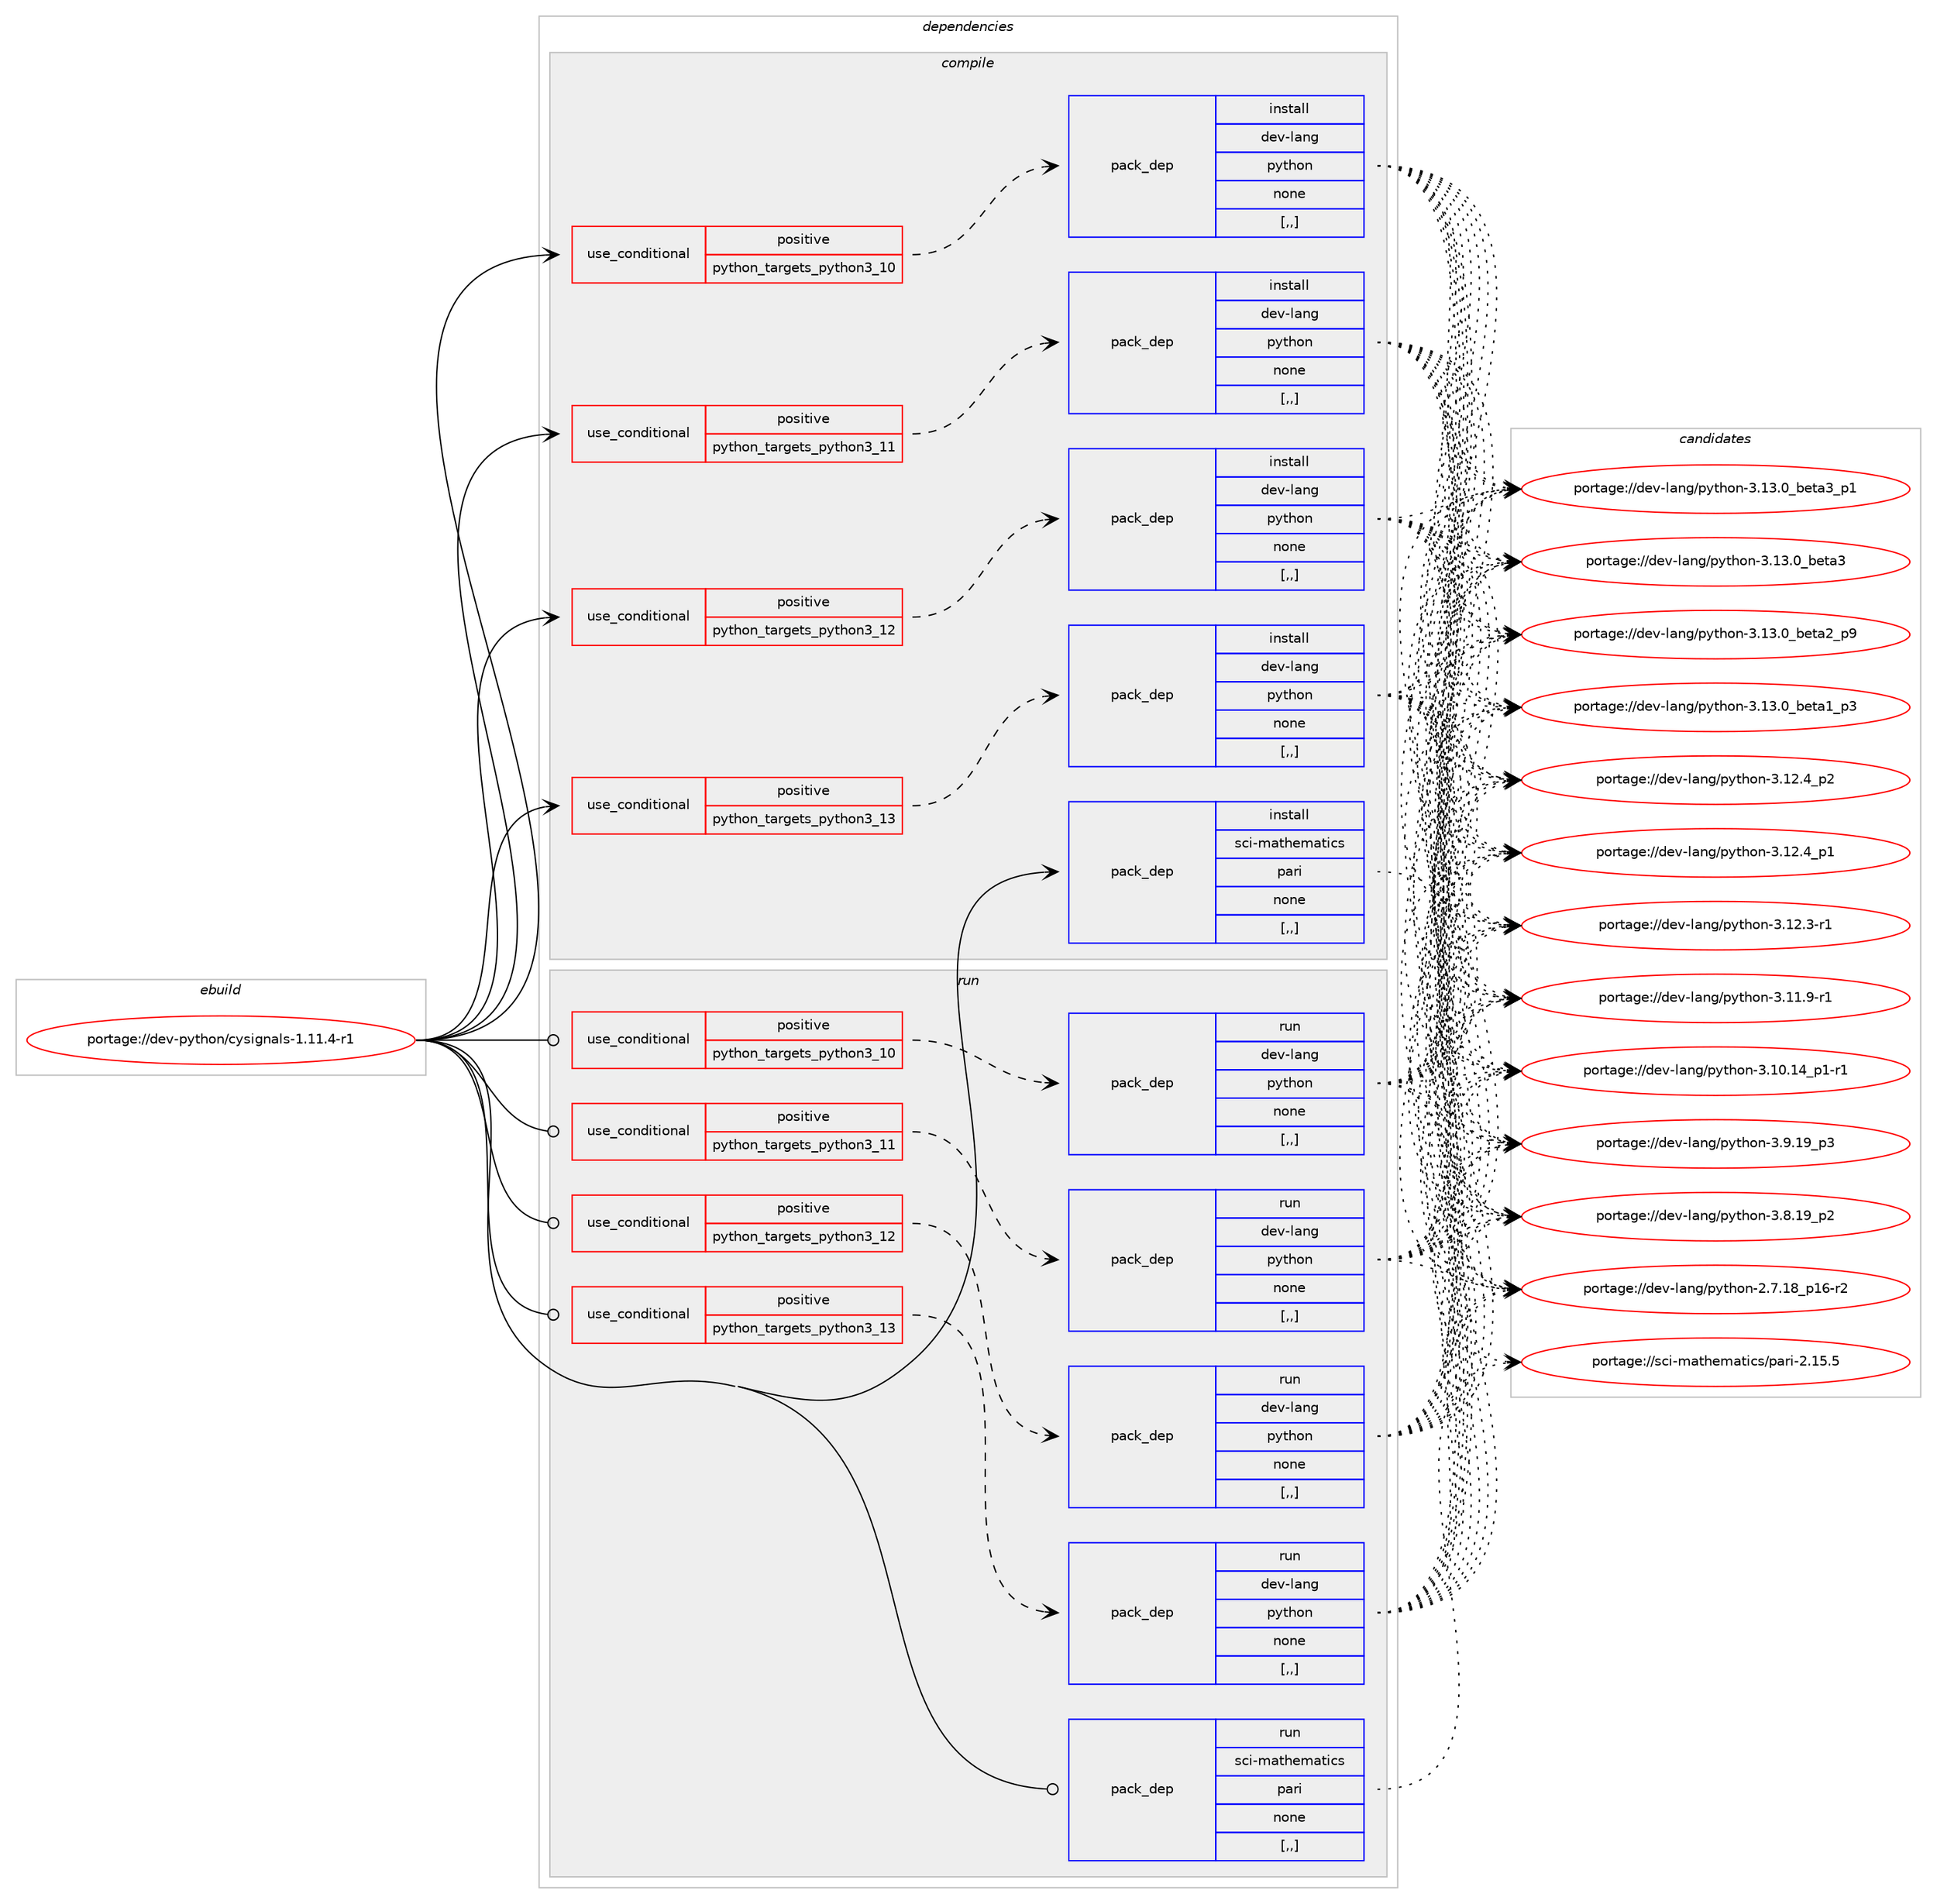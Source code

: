 digraph prolog {

# *************
# Graph options
# *************

newrank=true;
concentrate=true;
compound=true;
graph [rankdir=LR,fontname=Helvetica,fontsize=10,ranksep=1.5];#, ranksep=2.5, nodesep=0.2];
edge  [arrowhead=vee];
node  [fontname=Helvetica,fontsize=10];

# **********
# The ebuild
# **********

subgraph cluster_leftcol {
color=gray;
label=<<i>ebuild</i>>;
id [label="portage://dev-python/cysignals-1.11.4-r1", color=red, width=4, href="../dev-python/cysignals-1.11.4-r1.svg"];
}

# ****************
# The dependencies
# ****************

subgraph cluster_midcol {
color=gray;
label=<<i>dependencies</i>>;
subgraph cluster_compile {
fillcolor="#eeeeee";
style=filled;
label=<<i>compile</i>>;
subgraph cond31992 {
dependency144280 [label=<<TABLE BORDER="0" CELLBORDER="1" CELLSPACING="0" CELLPADDING="4"><TR><TD ROWSPAN="3" CELLPADDING="10">use_conditional</TD></TR><TR><TD>positive</TD></TR><TR><TD>python_targets_python3_10</TD></TR></TABLE>>, shape=none, color=red];
subgraph pack111042 {
dependency144281 [label=<<TABLE BORDER="0" CELLBORDER="1" CELLSPACING="0" CELLPADDING="4" WIDTH="220"><TR><TD ROWSPAN="6" CELLPADDING="30">pack_dep</TD></TR><TR><TD WIDTH="110">install</TD></TR><TR><TD>dev-lang</TD></TR><TR><TD>python</TD></TR><TR><TD>none</TD></TR><TR><TD>[,,]</TD></TR></TABLE>>, shape=none, color=blue];
}
dependency144280:e -> dependency144281:w [weight=20,style="dashed",arrowhead="vee"];
}
id:e -> dependency144280:w [weight=20,style="solid",arrowhead="vee"];
subgraph cond31993 {
dependency144282 [label=<<TABLE BORDER="0" CELLBORDER="1" CELLSPACING="0" CELLPADDING="4"><TR><TD ROWSPAN="3" CELLPADDING="10">use_conditional</TD></TR><TR><TD>positive</TD></TR><TR><TD>python_targets_python3_11</TD></TR></TABLE>>, shape=none, color=red];
subgraph pack111043 {
dependency144283 [label=<<TABLE BORDER="0" CELLBORDER="1" CELLSPACING="0" CELLPADDING="4" WIDTH="220"><TR><TD ROWSPAN="6" CELLPADDING="30">pack_dep</TD></TR><TR><TD WIDTH="110">install</TD></TR><TR><TD>dev-lang</TD></TR><TR><TD>python</TD></TR><TR><TD>none</TD></TR><TR><TD>[,,]</TD></TR></TABLE>>, shape=none, color=blue];
}
dependency144282:e -> dependency144283:w [weight=20,style="dashed",arrowhead="vee"];
}
id:e -> dependency144282:w [weight=20,style="solid",arrowhead="vee"];
subgraph cond31994 {
dependency144284 [label=<<TABLE BORDER="0" CELLBORDER="1" CELLSPACING="0" CELLPADDING="4"><TR><TD ROWSPAN="3" CELLPADDING="10">use_conditional</TD></TR><TR><TD>positive</TD></TR><TR><TD>python_targets_python3_12</TD></TR></TABLE>>, shape=none, color=red];
subgraph pack111044 {
dependency144285 [label=<<TABLE BORDER="0" CELLBORDER="1" CELLSPACING="0" CELLPADDING="4" WIDTH="220"><TR><TD ROWSPAN="6" CELLPADDING="30">pack_dep</TD></TR><TR><TD WIDTH="110">install</TD></TR><TR><TD>dev-lang</TD></TR><TR><TD>python</TD></TR><TR><TD>none</TD></TR><TR><TD>[,,]</TD></TR></TABLE>>, shape=none, color=blue];
}
dependency144284:e -> dependency144285:w [weight=20,style="dashed",arrowhead="vee"];
}
id:e -> dependency144284:w [weight=20,style="solid",arrowhead="vee"];
subgraph cond31995 {
dependency144286 [label=<<TABLE BORDER="0" CELLBORDER="1" CELLSPACING="0" CELLPADDING="4"><TR><TD ROWSPAN="3" CELLPADDING="10">use_conditional</TD></TR><TR><TD>positive</TD></TR><TR><TD>python_targets_python3_13</TD></TR></TABLE>>, shape=none, color=red];
subgraph pack111045 {
dependency144287 [label=<<TABLE BORDER="0" CELLBORDER="1" CELLSPACING="0" CELLPADDING="4" WIDTH="220"><TR><TD ROWSPAN="6" CELLPADDING="30">pack_dep</TD></TR><TR><TD WIDTH="110">install</TD></TR><TR><TD>dev-lang</TD></TR><TR><TD>python</TD></TR><TR><TD>none</TD></TR><TR><TD>[,,]</TD></TR></TABLE>>, shape=none, color=blue];
}
dependency144286:e -> dependency144287:w [weight=20,style="dashed",arrowhead="vee"];
}
id:e -> dependency144286:w [weight=20,style="solid",arrowhead="vee"];
subgraph pack111046 {
dependency144288 [label=<<TABLE BORDER="0" CELLBORDER="1" CELLSPACING="0" CELLPADDING="4" WIDTH="220"><TR><TD ROWSPAN="6" CELLPADDING="30">pack_dep</TD></TR><TR><TD WIDTH="110">install</TD></TR><TR><TD>sci-mathematics</TD></TR><TR><TD>pari</TD></TR><TR><TD>none</TD></TR><TR><TD>[,,]</TD></TR></TABLE>>, shape=none, color=blue];
}
id:e -> dependency144288:w [weight=20,style="solid",arrowhead="vee"];
}
subgraph cluster_compileandrun {
fillcolor="#eeeeee";
style=filled;
label=<<i>compile and run</i>>;
}
subgraph cluster_run {
fillcolor="#eeeeee";
style=filled;
label=<<i>run</i>>;
subgraph cond31996 {
dependency144289 [label=<<TABLE BORDER="0" CELLBORDER="1" CELLSPACING="0" CELLPADDING="4"><TR><TD ROWSPAN="3" CELLPADDING="10">use_conditional</TD></TR><TR><TD>positive</TD></TR><TR><TD>python_targets_python3_10</TD></TR></TABLE>>, shape=none, color=red];
subgraph pack111047 {
dependency144290 [label=<<TABLE BORDER="0" CELLBORDER="1" CELLSPACING="0" CELLPADDING="4" WIDTH="220"><TR><TD ROWSPAN="6" CELLPADDING="30">pack_dep</TD></TR><TR><TD WIDTH="110">run</TD></TR><TR><TD>dev-lang</TD></TR><TR><TD>python</TD></TR><TR><TD>none</TD></TR><TR><TD>[,,]</TD></TR></TABLE>>, shape=none, color=blue];
}
dependency144289:e -> dependency144290:w [weight=20,style="dashed",arrowhead="vee"];
}
id:e -> dependency144289:w [weight=20,style="solid",arrowhead="odot"];
subgraph cond31997 {
dependency144291 [label=<<TABLE BORDER="0" CELLBORDER="1" CELLSPACING="0" CELLPADDING="4"><TR><TD ROWSPAN="3" CELLPADDING="10">use_conditional</TD></TR><TR><TD>positive</TD></TR><TR><TD>python_targets_python3_11</TD></TR></TABLE>>, shape=none, color=red];
subgraph pack111048 {
dependency144292 [label=<<TABLE BORDER="0" CELLBORDER="1" CELLSPACING="0" CELLPADDING="4" WIDTH="220"><TR><TD ROWSPAN="6" CELLPADDING="30">pack_dep</TD></TR><TR><TD WIDTH="110">run</TD></TR><TR><TD>dev-lang</TD></TR><TR><TD>python</TD></TR><TR><TD>none</TD></TR><TR><TD>[,,]</TD></TR></TABLE>>, shape=none, color=blue];
}
dependency144291:e -> dependency144292:w [weight=20,style="dashed",arrowhead="vee"];
}
id:e -> dependency144291:w [weight=20,style="solid",arrowhead="odot"];
subgraph cond31998 {
dependency144293 [label=<<TABLE BORDER="0" CELLBORDER="1" CELLSPACING="0" CELLPADDING="4"><TR><TD ROWSPAN="3" CELLPADDING="10">use_conditional</TD></TR><TR><TD>positive</TD></TR><TR><TD>python_targets_python3_12</TD></TR></TABLE>>, shape=none, color=red];
subgraph pack111049 {
dependency144294 [label=<<TABLE BORDER="0" CELLBORDER="1" CELLSPACING="0" CELLPADDING="4" WIDTH="220"><TR><TD ROWSPAN="6" CELLPADDING="30">pack_dep</TD></TR><TR><TD WIDTH="110">run</TD></TR><TR><TD>dev-lang</TD></TR><TR><TD>python</TD></TR><TR><TD>none</TD></TR><TR><TD>[,,]</TD></TR></TABLE>>, shape=none, color=blue];
}
dependency144293:e -> dependency144294:w [weight=20,style="dashed",arrowhead="vee"];
}
id:e -> dependency144293:w [weight=20,style="solid",arrowhead="odot"];
subgraph cond31999 {
dependency144295 [label=<<TABLE BORDER="0" CELLBORDER="1" CELLSPACING="0" CELLPADDING="4"><TR><TD ROWSPAN="3" CELLPADDING="10">use_conditional</TD></TR><TR><TD>positive</TD></TR><TR><TD>python_targets_python3_13</TD></TR></TABLE>>, shape=none, color=red];
subgraph pack111050 {
dependency144296 [label=<<TABLE BORDER="0" CELLBORDER="1" CELLSPACING="0" CELLPADDING="4" WIDTH="220"><TR><TD ROWSPAN="6" CELLPADDING="30">pack_dep</TD></TR><TR><TD WIDTH="110">run</TD></TR><TR><TD>dev-lang</TD></TR><TR><TD>python</TD></TR><TR><TD>none</TD></TR><TR><TD>[,,]</TD></TR></TABLE>>, shape=none, color=blue];
}
dependency144295:e -> dependency144296:w [weight=20,style="dashed",arrowhead="vee"];
}
id:e -> dependency144295:w [weight=20,style="solid",arrowhead="odot"];
subgraph pack111051 {
dependency144297 [label=<<TABLE BORDER="0" CELLBORDER="1" CELLSPACING="0" CELLPADDING="4" WIDTH="220"><TR><TD ROWSPAN="6" CELLPADDING="30">pack_dep</TD></TR><TR><TD WIDTH="110">run</TD></TR><TR><TD>sci-mathematics</TD></TR><TR><TD>pari</TD></TR><TR><TD>none</TD></TR><TR><TD>[,,]</TD></TR></TABLE>>, shape=none, color=blue];
}
id:e -> dependency144297:w [weight=20,style="solid",arrowhead="odot"];
}
}

# **************
# The candidates
# **************

subgraph cluster_choices {
rank=same;
color=gray;
label=<<i>candidates</i>>;

subgraph choice111042 {
color=black;
nodesep=1;
choice10010111845108971101034711212111610411111045514649514648959810111697519511249 [label="portage://dev-lang/python-3.13.0_beta3_p1", color=red, width=4,href="../dev-lang/python-3.13.0_beta3_p1.svg"];
choice1001011184510897110103471121211161041111104551464951464895981011169751 [label="portage://dev-lang/python-3.13.0_beta3", color=red, width=4,href="../dev-lang/python-3.13.0_beta3.svg"];
choice10010111845108971101034711212111610411111045514649514648959810111697509511257 [label="portage://dev-lang/python-3.13.0_beta2_p9", color=red, width=4,href="../dev-lang/python-3.13.0_beta2_p9.svg"];
choice10010111845108971101034711212111610411111045514649514648959810111697499511251 [label="portage://dev-lang/python-3.13.0_beta1_p3", color=red, width=4,href="../dev-lang/python-3.13.0_beta1_p3.svg"];
choice100101118451089711010347112121116104111110455146495046529511250 [label="portage://dev-lang/python-3.12.4_p2", color=red, width=4,href="../dev-lang/python-3.12.4_p2.svg"];
choice100101118451089711010347112121116104111110455146495046529511249 [label="portage://dev-lang/python-3.12.4_p1", color=red, width=4,href="../dev-lang/python-3.12.4_p1.svg"];
choice100101118451089711010347112121116104111110455146495046514511449 [label="portage://dev-lang/python-3.12.3-r1", color=red, width=4,href="../dev-lang/python-3.12.3-r1.svg"];
choice100101118451089711010347112121116104111110455146494946574511449 [label="portage://dev-lang/python-3.11.9-r1", color=red, width=4,href="../dev-lang/python-3.11.9-r1.svg"];
choice100101118451089711010347112121116104111110455146494846495295112494511449 [label="portage://dev-lang/python-3.10.14_p1-r1", color=red, width=4,href="../dev-lang/python-3.10.14_p1-r1.svg"];
choice100101118451089711010347112121116104111110455146574649579511251 [label="portage://dev-lang/python-3.9.19_p3", color=red, width=4,href="../dev-lang/python-3.9.19_p3.svg"];
choice100101118451089711010347112121116104111110455146564649579511250 [label="portage://dev-lang/python-3.8.19_p2", color=red, width=4,href="../dev-lang/python-3.8.19_p2.svg"];
choice100101118451089711010347112121116104111110455046554649569511249544511450 [label="portage://dev-lang/python-2.7.18_p16-r2", color=red, width=4,href="../dev-lang/python-2.7.18_p16-r2.svg"];
dependency144281:e -> choice10010111845108971101034711212111610411111045514649514648959810111697519511249:w [style=dotted,weight="100"];
dependency144281:e -> choice1001011184510897110103471121211161041111104551464951464895981011169751:w [style=dotted,weight="100"];
dependency144281:e -> choice10010111845108971101034711212111610411111045514649514648959810111697509511257:w [style=dotted,weight="100"];
dependency144281:e -> choice10010111845108971101034711212111610411111045514649514648959810111697499511251:w [style=dotted,weight="100"];
dependency144281:e -> choice100101118451089711010347112121116104111110455146495046529511250:w [style=dotted,weight="100"];
dependency144281:e -> choice100101118451089711010347112121116104111110455146495046529511249:w [style=dotted,weight="100"];
dependency144281:e -> choice100101118451089711010347112121116104111110455146495046514511449:w [style=dotted,weight="100"];
dependency144281:e -> choice100101118451089711010347112121116104111110455146494946574511449:w [style=dotted,weight="100"];
dependency144281:e -> choice100101118451089711010347112121116104111110455146494846495295112494511449:w [style=dotted,weight="100"];
dependency144281:e -> choice100101118451089711010347112121116104111110455146574649579511251:w [style=dotted,weight="100"];
dependency144281:e -> choice100101118451089711010347112121116104111110455146564649579511250:w [style=dotted,weight="100"];
dependency144281:e -> choice100101118451089711010347112121116104111110455046554649569511249544511450:w [style=dotted,weight="100"];
}
subgraph choice111043 {
color=black;
nodesep=1;
choice10010111845108971101034711212111610411111045514649514648959810111697519511249 [label="portage://dev-lang/python-3.13.0_beta3_p1", color=red, width=4,href="../dev-lang/python-3.13.0_beta3_p1.svg"];
choice1001011184510897110103471121211161041111104551464951464895981011169751 [label="portage://dev-lang/python-3.13.0_beta3", color=red, width=4,href="../dev-lang/python-3.13.0_beta3.svg"];
choice10010111845108971101034711212111610411111045514649514648959810111697509511257 [label="portage://dev-lang/python-3.13.0_beta2_p9", color=red, width=4,href="../dev-lang/python-3.13.0_beta2_p9.svg"];
choice10010111845108971101034711212111610411111045514649514648959810111697499511251 [label="portage://dev-lang/python-3.13.0_beta1_p3", color=red, width=4,href="../dev-lang/python-3.13.0_beta1_p3.svg"];
choice100101118451089711010347112121116104111110455146495046529511250 [label="portage://dev-lang/python-3.12.4_p2", color=red, width=4,href="../dev-lang/python-3.12.4_p2.svg"];
choice100101118451089711010347112121116104111110455146495046529511249 [label="portage://dev-lang/python-3.12.4_p1", color=red, width=4,href="../dev-lang/python-3.12.4_p1.svg"];
choice100101118451089711010347112121116104111110455146495046514511449 [label="portage://dev-lang/python-3.12.3-r1", color=red, width=4,href="../dev-lang/python-3.12.3-r1.svg"];
choice100101118451089711010347112121116104111110455146494946574511449 [label="portage://dev-lang/python-3.11.9-r1", color=red, width=4,href="../dev-lang/python-3.11.9-r1.svg"];
choice100101118451089711010347112121116104111110455146494846495295112494511449 [label="portage://dev-lang/python-3.10.14_p1-r1", color=red, width=4,href="../dev-lang/python-3.10.14_p1-r1.svg"];
choice100101118451089711010347112121116104111110455146574649579511251 [label="portage://dev-lang/python-3.9.19_p3", color=red, width=4,href="../dev-lang/python-3.9.19_p3.svg"];
choice100101118451089711010347112121116104111110455146564649579511250 [label="portage://dev-lang/python-3.8.19_p2", color=red, width=4,href="../dev-lang/python-3.8.19_p2.svg"];
choice100101118451089711010347112121116104111110455046554649569511249544511450 [label="portage://dev-lang/python-2.7.18_p16-r2", color=red, width=4,href="../dev-lang/python-2.7.18_p16-r2.svg"];
dependency144283:e -> choice10010111845108971101034711212111610411111045514649514648959810111697519511249:w [style=dotted,weight="100"];
dependency144283:e -> choice1001011184510897110103471121211161041111104551464951464895981011169751:w [style=dotted,weight="100"];
dependency144283:e -> choice10010111845108971101034711212111610411111045514649514648959810111697509511257:w [style=dotted,weight="100"];
dependency144283:e -> choice10010111845108971101034711212111610411111045514649514648959810111697499511251:w [style=dotted,weight="100"];
dependency144283:e -> choice100101118451089711010347112121116104111110455146495046529511250:w [style=dotted,weight="100"];
dependency144283:e -> choice100101118451089711010347112121116104111110455146495046529511249:w [style=dotted,weight="100"];
dependency144283:e -> choice100101118451089711010347112121116104111110455146495046514511449:w [style=dotted,weight="100"];
dependency144283:e -> choice100101118451089711010347112121116104111110455146494946574511449:w [style=dotted,weight="100"];
dependency144283:e -> choice100101118451089711010347112121116104111110455146494846495295112494511449:w [style=dotted,weight="100"];
dependency144283:e -> choice100101118451089711010347112121116104111110455146574649579511251:w [style=dotted,weight="100"];
dependency144283:e -> choice100101118451089711010347112121116104111110455146564649579511250:w [style=dotted,weight="100"];
dependency144283:e -> choice100101118451089711010347112121116104111110455046554649569511249544511450:w [style=dotted,weight="100"];
}
subgraph choice111044 {
color=black;
nodesep=1;
choice10010111845108971101034711212111610411111045514649514648959810111697519511249 [label="portage://dev-lang/python-3.13.0_beta3_p1", color=red, width=4,href="../dev-lang/python-3.13.0_beta3_p1.svg"];
choice1001011184510897110103471121211161041111104551464951464895981011169751 [label="portage://dev-lang/python-3.13.0_beta3", color=red, width=4,href="../dev-lang/python-3.13.0_beta3.svg"];
choice10010111845108971101034711212111610411111045514649514648959810111697509511257 [label="portage://dev-lang/python-3.13.0_beta2_p9", color=red, width=4,href="../dev-lang/python-3.13.0_beta2_p9.svg"];
choice10010111845108971101034711212111610411111045514649514648959810111697499511251 [label="portage://dev-lang/python-3.13.0_beta1_p3", color=red, width=4,href="../dev-lang/python-3.13.0_beta1_p3.svg"];
choice100101118451089711010347112121116104111110455146495046529511250 [label="portage://dev-lang/python-3.12.4_p2", color=red, width=4,href="../dev-lang/python-3.12.4_p2.svg"];
choice100101118451089711010347112121116104111110455146495046529511249 [label="portage://dev-lang/python-3.12.4_p1", color=red, width=4,href="../dev-lang/python-3.12.4_p1.svg"];
choice100101118451089711010347112121116104111110455146495046514511449 [label="portage://dev-lang/python-3.12.3-r1", color=red, width=4,href="../dev-lang/python-3.12.3-r1.svg"];
choice100101118451089711010347112121116104111110455146494946574511449 [label="portage://dev-lang/python-3.11.9-r1", color=red, width=4,href="../dev-lang/python-3.11.9-r1.svg"];
choice100101118451089711010347112121116104111110455146494846495295112494511449 [label="portage://dev-lang/python-3.10.14_p1-r1", color=red, width=4,href="../dev-lang/python-3.10.14_p1-r1.svg"];
choice100101118451089711010347112121116104111110455146574649579511251 [label="portage://dev-lang/python-3.9.19_p3", color=red, width=4,href="../dev-lang/python-3.9.19_p3.svg"];
choice100101118451089711010347112121116104111110455146564649579511250 [label="portage://dev-lang/python-3.8.19_p2", color=red, width=4,href="../dev-lang/python-3.8.19_p2.svg"];
choice100101118451089711010347112121116104111110455046554649569511249544511450 [label="portage://dev-lang/python-2.7.18_p16-r2", color=red, width=4,href="../dev-lang/python-2.7.18_p16-r2.svg"];
dependency144285:e -> choice10010111845108971101034711212111610411111045514649514648959810111697519511249:w [style=dotted,weight="100"];
dependency144285:e -> choice1001011184510897110103471121211161041111104551464951464895981011169751:w [style=dotted,weight="100"];
dependency144285:e -> choice10010111845108971101034711212111610411111045514649514648959810111697509511257:w [style=dotted,weight="100"];
dependency144285:e -> choice10010111845108971101034711212111610411111045514649514648959810111697499511251:w [style=dotted,weight="100"];
dependency144285:e -> choice100101118451089711010347112121116104111110455146495046529511250:w [style=dotted,weight="100"];
dependency144285:e -> choice100101118451089711010347112121116104111110455146495046529511249:w [style=dotted,weight="100"];
dependency144285:e -> choice100101118451089711010347112121116104111110455146495046514511449:w [style=dotted,weight="100"];
dependency144285:e -> choice100101118451089711010347112121116104111110455146494946574511449:w [style=dotted,weight="100"];
dependency144285:e -> choice100101118451089711010347112121116104111110455146494846495295112494511449:w [style=dotted,weight="100"];
dependency144285:e -> choice100101118451089711010347112121116104111110455146574649579511251:w [style=dotted,weight="100"];
dependency144285:e -> choice100101118451089711010347112121116104111110455146564649579511250:w [style=dotted,weight="100"];
dependency144285:e -> choice100101118451089711010347112121116104111110455046554649569511249544511450:w [style=dotted,weight="100"];
}
subgraph choice111045 {
color=black;
nodesep=1;
choice10010111845108971101034711212111610411111045514649514648959810111697519511249 [label="portage://dev-lang/python-3.13.0_beta3_p1", color=red, width=4,href="../dev-lang/python-3.13.0_beta3_p1.svg"];
choice1001011184510897110103471121211161041111104551464951464895981011169751 [label="portage://dev-lang/python-3.13.0_beta3", color=red, width=4,href="../dev-lang/python-3.13.0_beta3.svg"];
choice10010111845108971101034711212111610411111045514649514648959810111697509511257 [label="portage://dev-lang/python-3.13.0_beta2_p9", color=red, width=4,href="../dev-lang/python-3.13.0_beta2_p9.svg"];
choice10010111845108971101034711212111610411111045514649514648959810111697499511251 [label="portage://dev-lang/python-3.13.0_beta1_p3", color=red, width=4,href="../dev-lang/python-3.13.0_beta1_p3.svg"];
choice100101118451089711010347112121116104111110455146495046529511250 [label="portage://dev-lang/python-3.12.4_p2", color=red, width=4,href="../dev-lang/python-3.12.4_p2.svg"];
choice100101118451089711010347112121116104111110455146495046529511249 [label="portage://dev-lang/python-3.12.4_p1", color=red, width=4,href="../dev-lang/python-3.12.4_p1.svg"];
choice100101118451089711010347112121116104111110455146495046514511449 [label="portage://dev-lang/python-3.12.3-r1", color=red, width=4,href="../dev-lang/python-3.12.3-r1.svg"];
choice100101118451089711010347112121116104111110455146494946574511449 [label="portage://dev-lang/python-3.11.9-r1", color=red, width=4,href="../dev-lang/python-3.11.9-r1.svg"];
choice100101118451089711010347112121116104111110455146494846495295112494511449 [label="portage://dev-lang/python-3.10.14_p1-r1", color=red, width=4,href="../dev-lang/python-3.10.14_p1-r1.svg"];
choice100101118451089711010347112121116104111110455146574649579511251 [label="portage://dev-lang/python-3.9.19_p3", color=red, width=4,href="../dev-lang/python-3.9.19_p3.svg"];
choice100101118451089711010347112121116104111110455146564649579511250 [label="portage://dev-lang/python-3.8.19_p2", color=red, width=4,href="../dev-lang/python-3.8.19_p2.svg"];
choice100101118451089711010347112121116104111110455046554649569511249544511450 [label="portage://dev-lang/python-2.7.18_p16-r2", color=red, width=4,href="../dev-lang/python-2.7.18_p16-r2.svg"];
dependency144287:e -> choice10010111845108971101034711212111610411111045514649514648959810111697519511249:w [style=dotted,weight="100"];
dependency144287:e -> choice1001011184510897110103471121211161041111104551464951464895981011169751:w [style=dotted,weight="100"];
dependency144287:e -> choice10010111845108971101034711212111610411111045514649514648959810111697509511257:w [style=dotted,weight="100"];
dependency144287:e -> choice10010111845108971101034711212111610411111045514649514648959810111697499511251:w [style=dotted,weight="100"];
dependency144287:e -> choice100101118451089711010347112121116104111110455146495046529511250:w [style=dotted,weight="100"];
dependency144287:e -> choice100101118451089711010347112121116104111110455146495046529511249:w [style=dotted,weight="100"];
dependency144287:e -> choice100101118451089711010347112121116104111110455146495046514511449:w [style=dotted,weight="100"];
dependency144287:e -> choice100101118451089711010347112121116104111110455146494946574511449:w [style=dotted,weight="100"];
dependency144287:e -> choice100101118451089711010347112121116104111110455146494846495295112494511449:w [style=dotted,weight="100"];
dependency144287:e -> choice100101118451089711010347112121116104111110455146574649579511251:w [style=dotted,weight="100"];
dependency144287:e -> choice100101118451089711010347112121116104111110455146564649579511250:w [style=dotted,weight="100"];
dependency144287:e -> choice100101118451089711010347112121116104111110455046554649569511249544511450:w [style=dotted,weight="100"];
}
subgraph choice111046 {
color=black;
nodesep=1;
choice1159910545109971161041011099711610599115471129711410545504649534653 [label="portage://sci-mathematics/pari-2.15.5", color=red, width=4,href="../sci-mathematics/pari-2.15.5.svg"];
dependency144288:e -> choice1159910545109971161041011099711610599115471129711410545504649534653:w [style=dotted,weight="100"];
}
subgraph choice111047 {
color=black;
nodesep=1;
choice10010111845108971101034711212111610411111045514649514648959810111697519511249 [label="portage://dev-lang/python-3.13.0_beta3_p1", color=red, width=4,href="../dev-lang/python-3.13.0_beta3_p1.svg"];
choice1001011184510897110103471121211161041111104551464951464895981011169751 [label="portage://dev-lang/python-3.13.0_beta3", color=red, width=4,href="../dev-lang/python-3.13.0_beta3.svg"];
choice10010111845108971101034711212111610411111045514649514648959810111697509511257 [label="portage://dev-lang/python-3.13.0_beta2_p9", color=red, width=4,href="../dev-lang/python-3.13.0_beta2_p9.svg"];
choice10010111845108971101034711212111610411111045514649514648959810111697499511251 [label="portage://dev-lang/python-3.13.0_beta1_p3", color=red, width=4,href="../dev-lang/python-3.13.0_beta1_p3.svg"];
choice100101118451089711010347112121116104111110455146495046529511250 [label="portage://dev-lang/python-3.12.4_p2", color=red, width=4,href="../dev-lang/python-3.12.4_p2.svg"];
choice100101118451089711010347112121116104111110455146495046529511249 [label="portage://dev-lang/python-3.12.4_p1", color=red, width=4,href="../dev-lang/python-3.12.4_p1.svg"];
choice100101118451089711010347112121116104111110455146495046514511449 [label="portage://dev-lang/python-3.12.3-r1", color=red, width=4,href="../dev-lang/python-3.12.3-r1.svg"];
choice100101118451089711010347112121116104111110455146494946574511449 [label="portage://dev-lang/python-3.11.9-r1", color=red, width=4,href="../dev-lang/python-3.11.9-r1.svg"];
choice100101118451089711010347112121116104111110455146494846495295112494511449 [label="portage://dev-lang/python-3.10.14_p1-r1", color=red, width=4,href="../dev-lang/python-3.10.14_p1-r1.svg"];
choice100101118451089711010347112121116104111110455146574649579511251 [label="portage://dev-lang/python-3.9.19_p3", color=red, width=4,href="../dev-lang/python-3.9.19_p3.svg"];
choice100101118451089711010347112121116104111110455146564649579511250 [label="portage://dev-lang/python-3.8.19_p2", color=red, width=4,href="../dev-lang/python-3.8.19_p2.svg"];
choice100101118451089711010347112121116104111110455046554649569511249544511450 [label="portage://dev-lang/python-2.7.18_p16-r2", color=red, width=4,href="../dev-lang/python-2.7.18_p16-r2.svg"];
dependency144290:e -> choice10010111845108971101034711212111610411111045514649514648959810111697519511249:w [style=dotted,weight="100"];
dependency144290:e -> choice1001011184510897110103471121211161041111104551464951464895981011169751:w [style=dotted,weight="100"];
dependency144290:e -> choice10010111845108971101034711212111610411111045514649514648959810111697509511257:w [style=dotted,weight="100"];
dependency144290:e -> choice10010111845108971101034711212111610411111045514649514648959810111697499511251:w [style=dotted,weight="100"];
dependency144290:e -> choice100101118451089711010347112121116104111110455146495046529511250:w [style=dotted,weight="100"];
dependency144290:e -> choice100101118451089711010347112121116104111110455146495046529511249:w [style=dotted,weight="100"];
dependency144290:e -> choice100101118451089711010347112121116104111110455146495046514511449:w [style=dotted,weight="100"];
dependency144290:e -> choice100101118451089711010347112121116104111110455146494946574511449:w [style=dotted,weight="100"];
dependency144290:e -> choice100101118451089711010347112121116104111110455146494846495295112494511449:w [style=dotted,weight="100"];
dependency144290:e -> choice100101118451089711010347112121116104111110455146574649579511251:w [style=dotted,weight="100"];
dependency144290:e -> choice100101118451089711010347112121116104111110455146564649579511250:w [style=dotted,weight="100"];
dependency144290:e -> choice100101118451089711010347112121116104111110455046554649569511249544511450:w [style=dotted,weight="100"];
}
subgraph choice111048 {
color=black;
nodesep=1;
choice10010111845108971101034711212111610411111045514649514648959810111697519511249 [label="portage://dev-lang/python-3.13.0_beta3_p1", color=red, width=4,href="../dev-lang/python-3.13.0_beta3_p1.svg"];
choice1001011184510897110103471121211161041111104551464951464895981011169751 [label="portage://dev-lang/python-3.13.0_beta3", color=red, width=4,href="../dev-lang/python-3.13.0_beta3.svg"];
choice10010111845108971101034711212111610411111045514649514648959810111697509511257 [label="portage://dev-lang/python-3.13.0_beta2_p9", color=red, width=4,href="../dev-lang/python-3.13.0_beta2_p9.svg"];
choice10010111845108971101034711212111610411111045514649514648959810111697499511251 [label="portage://dev-lang/python-3.13.0_beta1_p3", color=red, width=4,href="../dev-lang/python-3.13.0_beta1_p3.svg"];
choice100101118451089711010347112121116104111110455146495046529511250 [label="portage://dev-lang/python-3.12.4_p2", color=red, width=4,href="../dev-lang/python-3.12.4_p2.svg"];
choice100101118451089711010347112121116104111110455146495046529511249 [label="portage://dev-lang/python-3.12.4_p1", color=red, width=4,href="../dev-lang/python-3.12.4_p1.svg"];
choice100101118451089711010347112121116104111110455146495046514511449 [label="portage://dev-lang/python-3.12.3-r1", color=red, width=4,href="../dev-lang/python-3.12.3-r1.svg"];
choice100101118451089711010347112121116104111110455146494946574511449 [label="portage://dev-lang/python-3.11.9-r1", color=red, width=4,href="../dev-lang/python-3.11.9-r1.svg"];
choice100101118451089711010347112121116104111110455146494846495295112494511449 [label="portage://dev-lang/python-3.10.14_p1-r1", color=red, width=4,href="../dev-lang/python-3.10.14_p1-r1.svg"];
choice100101118451089711010347112121116104111110455146574649579511251 [label="portage://dev-lang/python-3.9.19_p3", color=red, width=4,href="../dev-lang/python-3.9.19_p3.svg"];
choice100101118451089711010347112121116104111110455146564649579511250 [label="portage://dev-lang/python-3.8.19_p2", color=red, width=4,href="../dev-lang/python-3.8.19_p2.svg"];
choice100101118451089711010347112121116104111110455046554649569511249544511450 [label="portage://dev-lang/python-2.7.18_p16-r2", color=red, width=4,href="../dev-lang/python-2.7.18_p16-r2.svg"];
dependency144292:e -> choice10010111845108971101034711212111610411111045514649514648959810111697519511249:w [style=dotted,weight="100"];
dependency144292:e -> choice1001011184510897110103471121211161041111104551464951464895981011169751:w [style=dotted,weight="100"];
dependency144292:e -> choice10010111845108971101034711212111610411111045514649514648959810111697509511257:w [style=dotted,weight="100"];
dependency144292:e -> choice10010111845108971101034711212111610411111045514649514648959810111697499511251:w [style=dotted,weight="100"];
dependency144292:e -> choice100101118451089711010347112121116104111110455146495046529511250:w [style=dotted,weight="100"];
dependency144292:e -> choice100101118451089711010347112121116104111110455146495046529511249:w [style=dotted,weight="100"];
dependency144292:e -> choice100101118451089711010347112121116104111110455146495046514511449:w [style=dotted,weight="100"];
dependency144292:e -> choice100101118451089711010347112121116104111110455146494946574511449:w [style=dotted,weight="100"];
dependency144292:e -> choice100101118451089711010347112121116104111110455146494846495295112494511449:w [style=dotted,weight="100"];
dependency144292:e -> choice100101118451089711010347112121116104111110455146574649579511251:w [style=dotted,weight="100"];
dependency144292:e -> choice100101118451089711010347112121116104111110455146564649579511250:w [style=dotted,weight="100"];
dependency144292:e -> choice100101118451089711010347112121116104111110455046554649569511249544511450:w [style=dotted,weight="100"];
}
subgraph choice111049 {
color=black;
nodesep=1;
choice10010111845108971101034711212111610411111045514649514648959810111697519511249 [label="portage://dev-lang/python-3.13.0_beta3_p1", color=red, width=4,href="../dev-lang/python-3.13.0_beta3_p1.svg"];
choice1001011184510897110103471121211161041111104551464951464895981011169751 [label="portage://dev-lang/python-3.13.0_beta3", color=red, width=4,href="../dev-lang/python-3.13.0_beta3.svg"];
choice10010111845108971101034711212111610411111045514649514648959810111697509511257 [label="portage://dev-lang/python-3.13.0_beta2_p9", color=red, width=4,href="../dev-lang/python-3.13.0_beta2_p9.svg"];
choice10010111845108971101034711212111610411111045514649514648959810111697499511251 [label="portage://dev-lang/python-3.13.0_beta1_p3", color=red, width=4,href="../dev-lang/python-3.13.0_beta1_p3.svg"];
choice100101118451089711010347112121116104111110455146495046529511250 [label="portage://dev-lang/python-3.12.4_p2", color=red, width=4,href="../dev-lang/python-3.12.4_p2.svg"];
choice100101118451089711010347112121116104111110455146495046529511249 [label="portage://dev-lang/python-3.12.4_p1", color=red, width=4,href="../dev-lang/python-3.12.4_p1.svg"];
choice100101118451089711010347112121116104111110455146495046514511449 [label="portage://dev-lang/python-3.12.3-r1", color=red, width=4,href="../dev-lang/python-3.12.3-r1.svg"];
choice100101118451089711010347112121116104111110455146494946574511449 [label="portage://dev-lang/python-3.11.9-r1", color=red, width=4,href="../dev-lang/python-3.11.9-r1.svg"];
choice100101118451089711010347112121116104111110455146494846495295112494511449 [label="portage://dev-lang/python-3.10.14_p1-r1", color=red, width=4,href="../dev-lang/python-3.10.14_p1-r1.svg"];
choice100101118451089711010347112121116104111110455146574649579511251 [label="portage://dev-lang/python-3.9.19_p3", color=red, width=4,href="../dev-lang/python-3.9.19_p3.svg"];
choice100101118451089711010347112121116104111110455146564649579511250 [label="portage://dev-lang/python-3.8.19_p2", color=red, width=4,href="../dev-lang/python-3.8.19_p2.svg"];
choice100101118451089711010347112121116104111110455046554649569511249544511450 [label="portage://dev-lang/python-2.7.18_p16-r2", color=red, width=4,href="../dev-lang/python-2.7.18_p16-r2.svg"];
dependency144294:e -> choice10010111845108971101034711212111610411111045514649514648959810111697519511249:w [style=dotted,weight="100"];
dependency144294:e -> choice1001011184510897110103471121211161041111104551464951464895981011169751:w [style=dotted,weight="100"];
dependency144294:e -> choice10010111845108971101034711212111610411111045514649514648959810111697509511257:w [style=dotted,weight="100"];
dependency144294:e -> choice10010111845108971101034711212111610411111045514649514648959810111697499511251:w [style=dotted,weight="100"];
dependency144294:e -> choice100101118451089711010347112121116104111110455146495046529511250:w [style=dotted,weight="100"];
dependency144294:e -> choice100101118451089711010347112121116104111110455146495046529511249:w [style=dotted,weight="100"];
dependency144294:e -> choice100101118451089711010347112121116104111110455146495046514511449:w [style=dotted,weight="100"];
dependency144294:e -> choice100101118451089711010347112121116104111110455146494946574511449:w [style=dotted,weight="100"];
dependency144294:e -> choice100101118451089711010347112121116104111110455146494846495295112494511449:w [style=dotted,weight="100"];
dependency144294:e -> choice100101118451089711010347112121116104111110455146574649579511251:w [style=dotted,weight="100"];
dependency144294:e -> choice100101118451089711010347112121116104111110455146564649579511250:w [style=dotted,weight="100"];
dependency144294:e -> choice100101118451089711010347112121116104111110455046554649569511249544511450:w [style=dotted,weight="100"];
}
subgraph choice111050 {
color=black;
nodesep=1;
choice10010111845108971101034711212111610411111045514649514648959810111697519511249 [label="portage://dev-lang/python-3.13.0_beta3_p1", color=red, width=4,href="../dev-lang/python-3.13.0_beta3_p1.svg"];
choice1001011184510897110103471121211161041111104551464951464895981011169751 [label="portage://dev-lang/python-3.13.0_beta3", color=red, width=4,href="../dev-lang/python-3.13.0_beta3.svg"];
choice10010111845108971101034711212111610411111045514649514648959810111697509511257 [label="portage://dev-lang/python-3.13.0_beta2_p9", color=red, width=4,href="../dev-lang/python-3.13.0_beta2_p9.svg"];
choice10010111845108971101034711212111610411111045514649514648959810111697499511251 [label="portage://dev-lang/python-3.13.0_beta1_p3", color=red, width=4,href="../dev-lang/python-3.13.0_beta1_p3.svg"];
choice100101118451089711010347112121116104111110455146495046529511250 [label="portage://dev-lang/python-3.12.4_p2", color=red, width=4,href="../dev-lang/python-3.12.4_p2.svg"];
choice100101118451089711010347112121116104111110455146495046529511249 [label="portage://dev-lang/python-3.12.4_p1", color=red, width=4,href="../dev-lang/python-3.12.4_p1.svg"];
choice100101118451089711010347112121116104111110455146495046514511449 [label="portage://dev-lang/python-3.12.3-r1", color=red, width=4,href="../dev-lang/python-3.12.3-r1.svg"];
choice100101118451089711010347112121116104111110455146494946574511449 [label="portage://dev-lang/python-3.11.9-r1", color=red, width=4,href="../dev-lang/python-3.11.9-r1.svg"];
choice100101118451089711010347112121116104111110455146494846495295112494511449 [label="portage://dev-lang/python-3.10.14_p1-r1", color=red, width=4,href="../dev-lang/python-3.10.14_p1-r1.svg"];
choice100101118451089711010347112121116104111110455146574649579511251 [label="portage://dev-lang/python-3.9.19_p3", color=red, width=4,href="../dev-lang/python-3.9.19_p3.svg"];
choice100101118451089711010347112121116104111110455146564649579511250 [label="portage://dev-lang/python-3.8.19_p2", color=red, width=4,href="../dev-lang/python-3.8.19_p2.svg"];
choice100101118451089711010347112121116104111110455046554649569511249544511450 [label="portage://dev-lang/python-2.7.18_p16-r2", color=red, width=4,href="../dev-lang/python-2.7.18_p16-r2.svg"];
dependency144296:e -> choice10010111845108971101034711212111610411111045514649514648959810111697519511249:w [style=dotted,weight="100"];
dependency144296:e -> choice1001011184510897110103471121211161041111104551464951464895981011169751:w [style=dotted,weight="100"];
dependency144296:e -> choice10010111845108971101034711212111610411111045514649514648959810111697509511257:w [style=dotted,weight="100"];
dependency144296:e -> choice10010111845108971101034711212111610411111045514649514648959810111697499511251:w [style=dotted,weight="100"];
dependency144296:e -> choice100101118451089711010347112121116104111110455146495046529511250:w [style=dotted,weight="100"];
dependency144296:e -> choice100101118451089711010347112121116104111110455146495046529511249:w [style=dotted,weight="100"];
dependency144296:e -> choice100101118451089711010347112121116104111110455146495046514511449:w [style=dotted,weight="100"];
dependency144296:e -> choice100101118451089711010347112121116104111110455146494946574511449:w [style=dotted,weight="100"];
dependency144296:e -> choice100101118451089711010347112121116104111110455146494846495295112494511449:w [style=dotted,weight="100"];
dependency144296:e -> choice100101118451089711010347112121116104111110455146574649579511251:w [style=dotted,weight="100"];
dependency144296:e -> choice100101118451089711010347112121116104111110455146564649579511250:w [style=dotted,weight="100"];
dependency144296:e -> choice100101118451089711010347112121116104111110455046554649569511249544511450:w [style=dotted,weight="100"];
}
subgraph choice111051 {
color=black;
nodesep=1;
choice1159910545109971161041011099711610599115471129711410545504649534653 [label="portage://sci-mathematics/pari-2.15.5", color=red, width=4,href="../sci-mathematics/pari-2.15.5.svg"];
dependency144297:e -> choice1159910545109971161041011099711610599115471129711410545504649534653:w [style=dotted,weight="100"];
}
}

}
